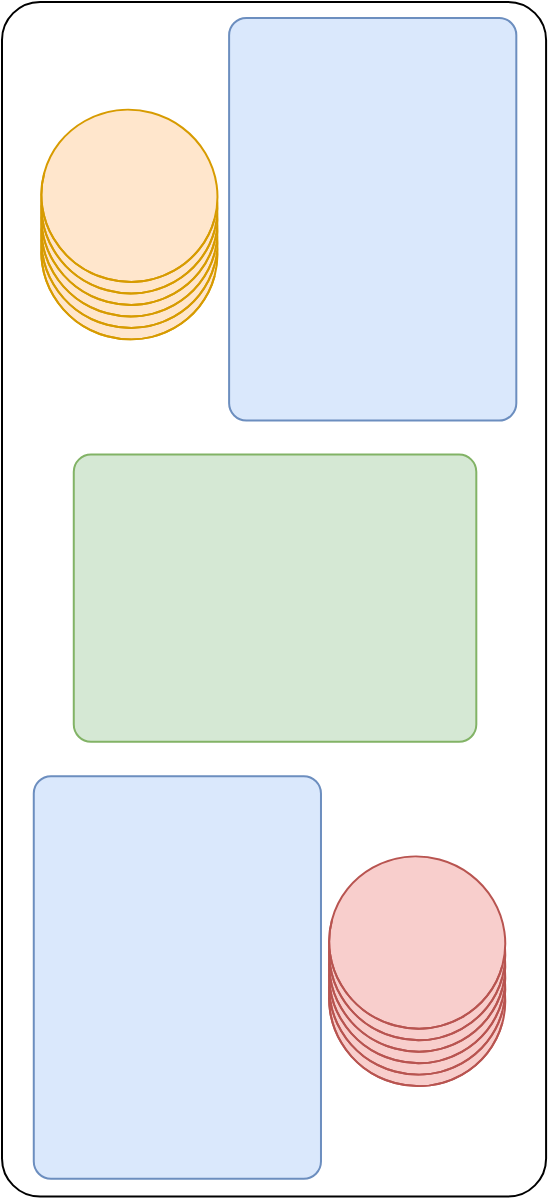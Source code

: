 <mxfile version="24.7.17">
  <diagram name="Page-1" id="vB_k__z8z9G6ssuzILFk">
    <mxGraphModel dx="1434" dy="907" grid="1" gridSize="10" guides="1" tooltips="1" connect="1" arrows="1" fold="1" page="1" pageScale="1" pageWidth="1600" pageHeight="900" math="0" shadow="0">
      <root>
        <mxCell id="0" />
        <mxCell id="1" parent="0" />
        <mxCell id="AfyS3_qJomGAoXhSakSK-1" value="" style="rounded=1;whiteSpace=wrap;html=1;arcSize=7;" vertex="1" parent="1">
          <mxGeometry x="550" y="132" width="272.047" height="597.243" as="geometry" />
        </mxCell>
        <mxCell id="AfyS3_qJomGAoXhSakSK-2" value="" style="rounded=1;whiteSpace=wrap;html=1;arcSize=6;aspect=fixed;fillColor=#dae8fc;strokeColor=#6c8ebf;" vertex="1" parent="1">
          <mxGeometry x="565.884" y="519.117" width="143.603" height="201.27" as="geometry" />
        </mxCell>
        <mxCell id="AfyS3_qJomGAoXhSakSK-5" value="" style="shape=cylinder3;whiteSpace=wrap;html=1;boundedLbl=1;backgroundOutline=1;size=72.499;rotation=15;aspect=fixed;fillColor=#f8cecc;strokeColor=#b85450;" vertex="1" parent="1">
          <mxGeometry x="713.508" y="588.047" width="88.197" height="85.915" as="geometry" />
        </mxCell>
        <mxCell id="AfyS3_qJomGAoXhSakSK-6" value="" style="rounded=1;whiteSpace=wrap;html=1;arcSize=6;direction=south;aspect=fixed;fillColor=#d5e8d4;strokeColor=#82b366;" vertex="1" parent="1">
          <mxGeometry x="585.886" y="358.278" width="201.27" height="143.603" as="geometry" />
        </mxCell>
        <mxCell id="AfyS3_qJomGAoXhSakSK-7" value="" style="rounded=1;whiteSpace=wrap;html=1;arcSize=6;aspect=fixed;fillColor=#dae8fc;strokeColor=#6c8ebf;" vertex="1" parent="1">
          <mxGeometry x="663.555" y="140" width="143.603" height="201.27" as="geometry" />
        </mxCell>
        <mxCell id="AfyS3_qJomGAoXhSakSK-8" value="" style="shape=cylinder3;whiteSpace=wrap;html=1;boundedLbl=1;backgroundOutline=1;size=72.499;rotation=15;aspect=fixed;fillColor=#f8cecc;strokeColor=#b85450;" vertex="1" parent="1">
          <mxGeometry x="713.508" y="582.302" width="88.197" height="85.915" as="geometry" />
        </mxCell>
        <mxCell id="AfyS3_qJomGAoXhSakSK-9" value="" style="shape=cylinder3;whiteSpace=wrap;html=1;boundedLbl=1;backgroundOutline=1;size=72.499;rotation=15;aspect=fixed;fillColor=#f8cecc;strokeColor=#b85450;" vertex="1" parent="1">
          <mxGeometry x="713.508" y="576.558" width="88.197" height="85.915" as="geometry" />
        </mxCell>
        <mxCell id="AfyS3_qJomGAoXhSakSK-10" value="" style="shape=cylinder3;whiteSpace=wrap;html=1;boundedLbl=1;backgroundOutline=1;size=72.499;rotation=15;aspect=fixed;fillColor=#f8cecc;strokeColor=#b85450;" vertex="1" parent="1">
          <mxGeometry x="713.508" y="570.814" width="88.197" height="85.915" as="geometry" />
        </mxCell>
        <mxCell id="AfyS3_qJomGAoXhSakSK-11" value="" style="shape=cylinder3;whiteSpace=wrap;html=1;boundedLbl=1;backgroundOutline=1;size=72.499;rotation=15;aspect=fixed;fillColor=#f8cecc;strokeColor=#b85450;" vertex="1" parent="1">
          <mxGeometry x="713.508" y="565.07" width="88.197" height="85.915" as="geometry" />
        </mxCell>
        <mxCell id="AfyS3_qJomGAoXhSakSK-12" value="" style="shape=cylinder3;whiteSpace=wrap;html=1;boundedLbl=1;backgroundOutline=1;size=72.499;rotation=15;aspect=fixed;fillColor=#f8cecc;strokeColor=#b85450;" vertex="1" parent="1">
          <mxGeometry x="713.508" y="559.326" width="88.197" height="85.915" as="geometry" />
        </mxCell>
        <mxCell id="AfyS3_qJomGAoXhSakSK-13" value="" style="shape=cylinder3;whiteSpace=wrap;html=1;boundedLbl=1;backgroundOutline=1;size=72.499;rotation=15;aspect=fixed;fillColor=#ffe6cc;strokeColor=#d79b00;" vertex="1" parent="1">
          <mxGeometry x="569.616" y="214.674" width="88.197" height="85.915" as="geometry" />
        </mxCell>
        <mxCell id="AfyS3_qJomGAoXhSakSK-14" value="" style="shape=cylinder3;whiteSpace=wrap;html=1;boundedLbl=1;backgroundOutline=1;size=72.499;rotation=15;aspect=fixed;fillColor=#ffe6cc;strokeColor=#d79b00;" vertex="1" parent="1">
          <mxGeometry x="569.616" y="208.929" width="88.197" height="85.915" as="geometry" />
        </mxCell>
        <mxCell id="AfyS3_qJomGAoXhSakSK-15" value="" style="shape=cylinder3;whiteSpace=wrap;html=1;boundedLbl=1;backgroundOutline=1;size=72.499;rotation=15;aspect=fixed;fillColor=#ffe6cc;strokeColor=#d79b00;" vertex="1" parent="1">
          <mxGeometry x="569.616" y="203.185" width="88.197" height="85.915" as="geometry" />
        </mxCell>
        <mxCell id="AfyS3_qJomGAoXhSakSK-16" value="" style="shape=cylinder3;whiteSpace=wrap;html=1;boundedLbl=1;backgroundOutline=1;size=72.499;rotation=15;aspect=fixed;fillColor=#ffe6cc;strokeColor=#d79b00;" vertex="1" parent="1">
          <mxGeometry x="569.616" y="197.441" width="88.197" height="85.915" as="geometry" />
        </mxCell>
        <mxCell id="AfyS3_qJomGAoXhSakSK-17" value="" style="shape=cylinder3;whiteSpace=wrap;html=1;boundedLbl=1;backgroundOutline=1;size=72.499;rotation=15;aspect=fixed;fillColor=#ffe6cc;strokeColor=#d79b00;" vertex="1" parent="1">
          <mxGeometry x="569.616" y="191.697" width="88.197" height="85.915" as="geometry" />
        </mxCell>
        <mxCell id="AfyS3_qJomGAoXhSakSK-18" value="" style="shape=cylinder3;whiteSpace=wrap;html=1;boundedLbl=1;backgroundOutline=1;size=72.499;rotation=15;aspect=fixed;fillColor=#ffe6cc;strokeColor=#d79b00;" vertex="1" parent="1">
          <mxGeometry x="569.616" y="185.953" width="88.197" height="85.915" as="geometry" />
        </mxCell>
      </root>
    </mxGraphModel>
  </diagram>
</mxfile>
